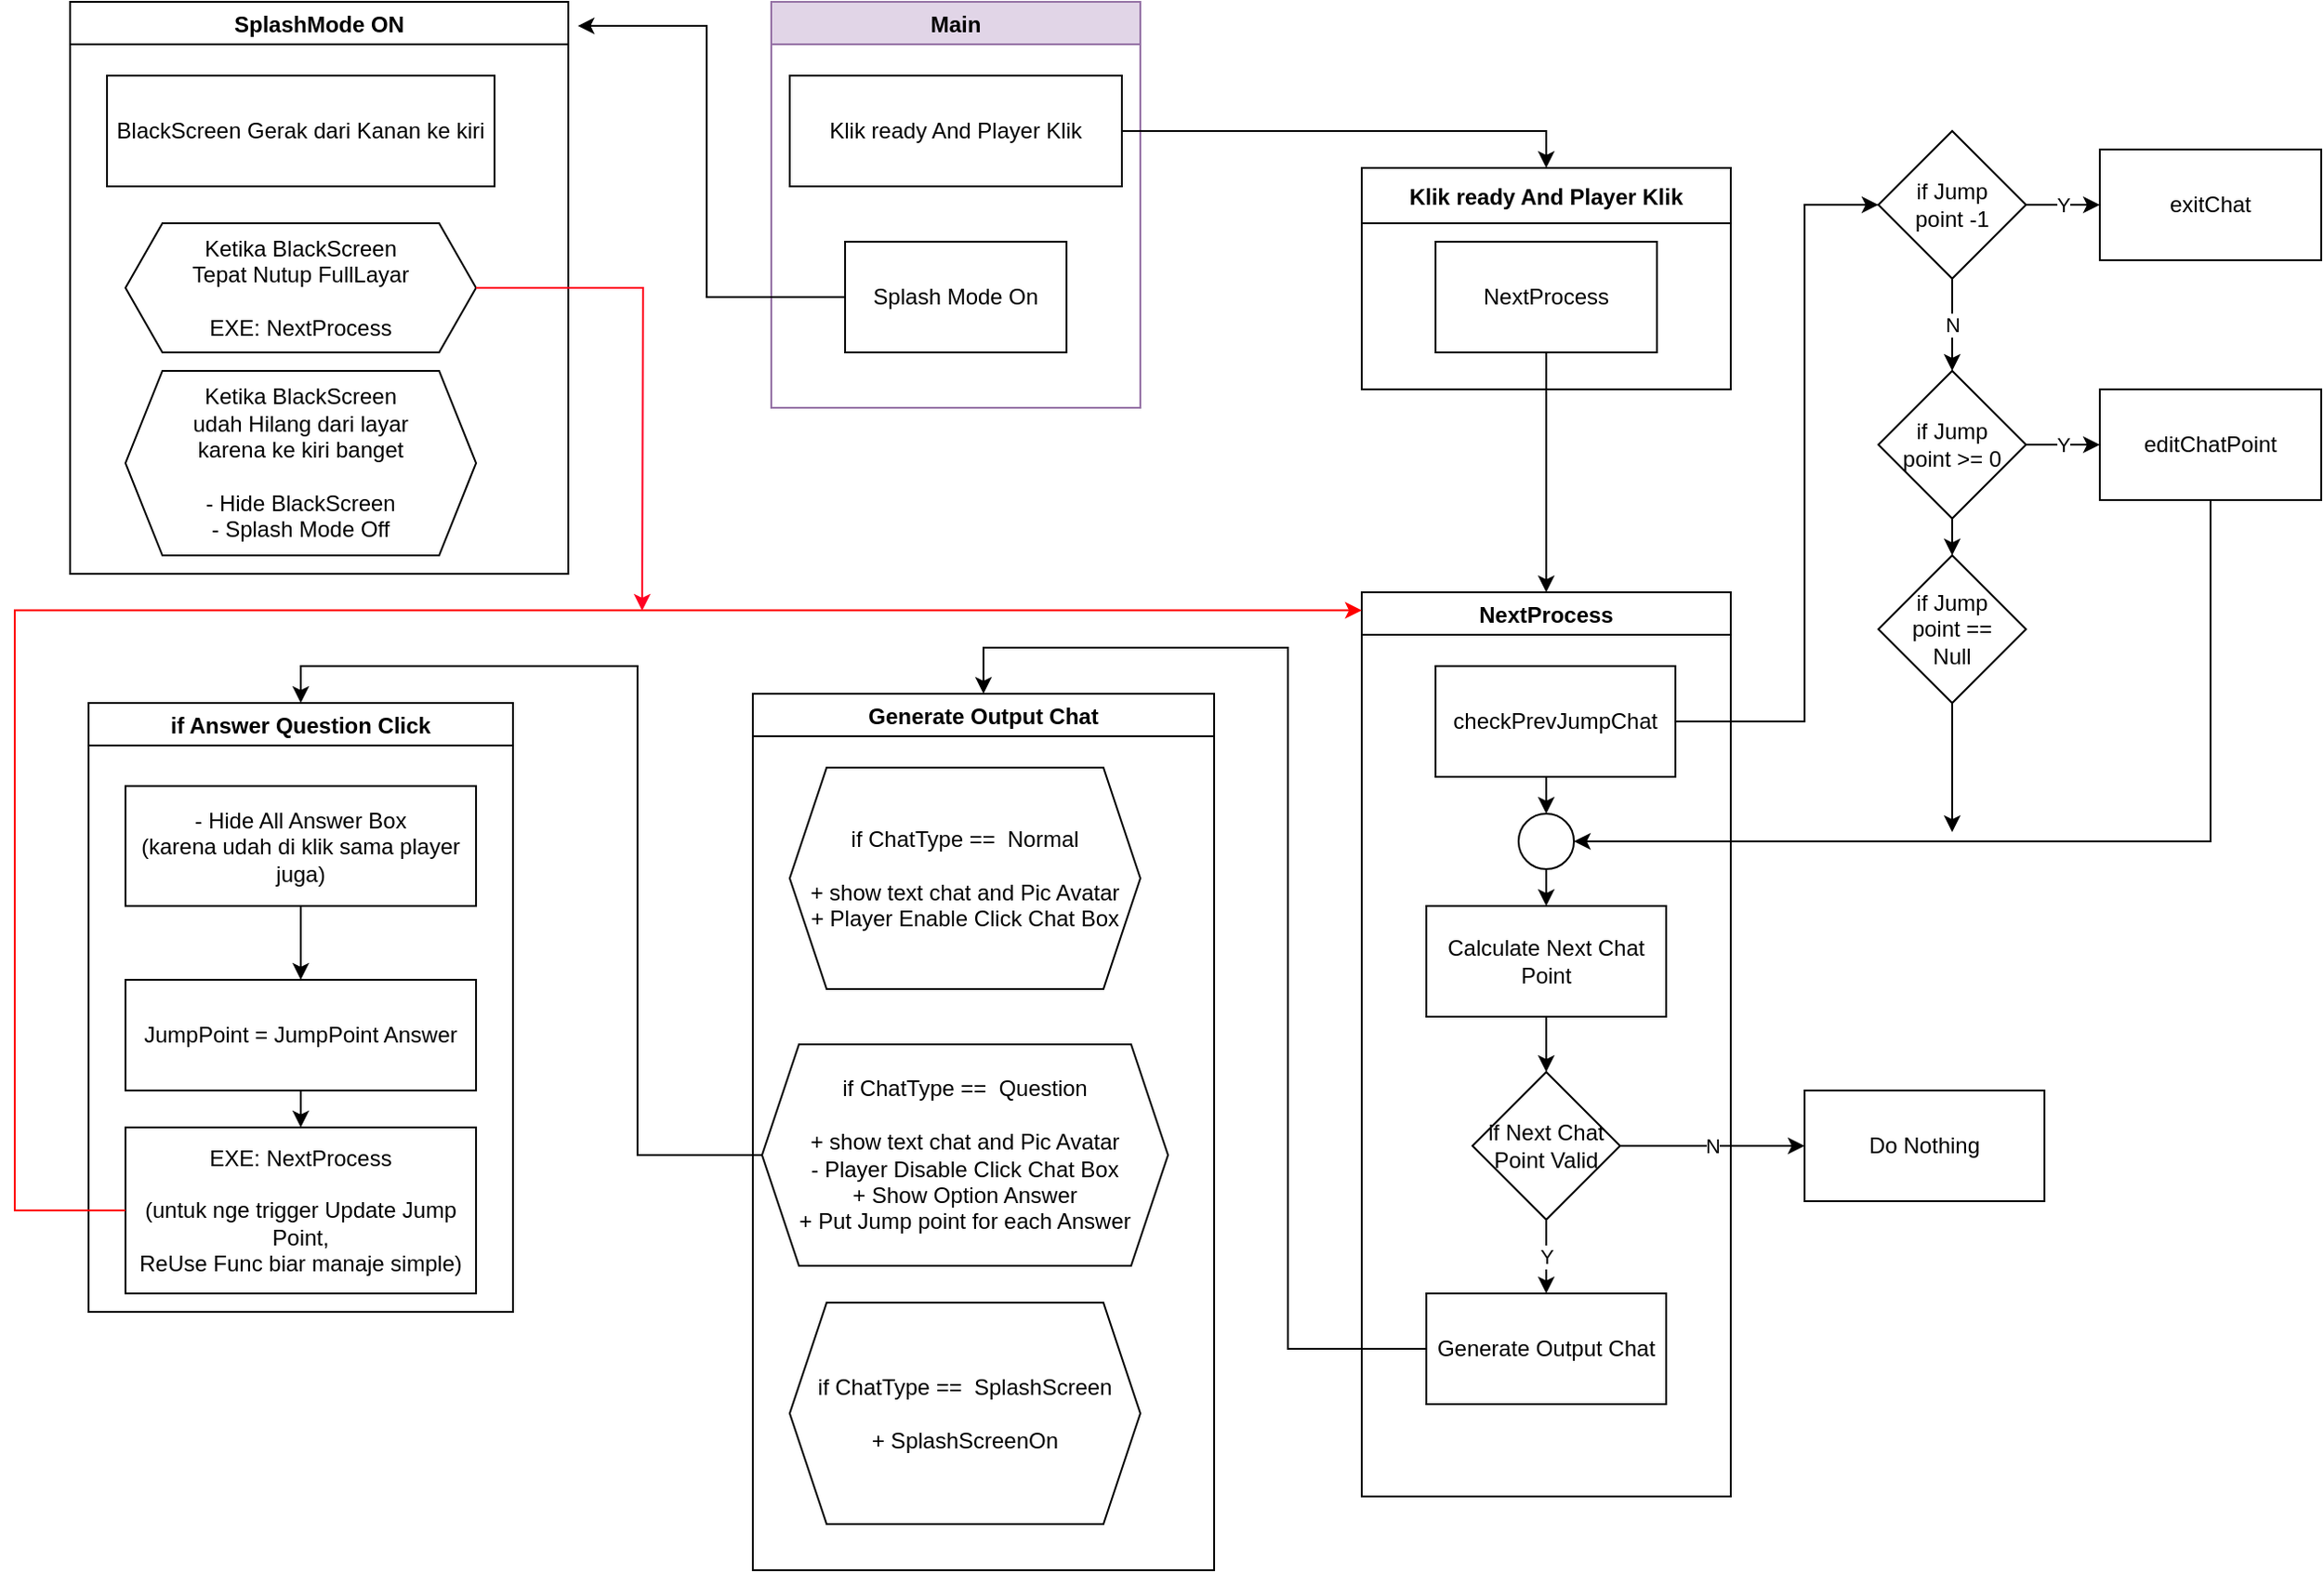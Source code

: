 <mxfile version="15.0.3" type="github">
  <diagram id="C5RBs43oDa-KdzZeNtuy" name="Page-1">
    <mxGraphModel dx="1973" dy="779" grid="1" gridSize="10" guides="1" tooltips="1" connect="1" arrows="1" fold="1" page="1" pageScale="1" pageWidth="827" pageHeight="1169" math="0" shadow="0">
      <root>
        <mxCell id="WIyWlLk6GJQsqaUBKTNV-0" />
        <mxCell id="WIyWlLk6GJQsqaUBKTNV-1" parent="WIyWlLk6GJQsqaUBKTNV-0" />
        <mxCell id="CT8sEvGk3rI5cgj4gR0R-0" value="Main" style="swimlane;fillColor=#e1d5e7;strokeColor=#9673a6;" vertex="1" parent="WIyWlLk6GJQsqaUBKTNV-1">
          <mxGeometry x="40" y="10" width="200" height="220" as="geometry" />
        </mxCell>
        <mxCell id="CT8sEvGk3rI5cgj4gR0R-1" value="Klik ready And Player Klik" style="rounded=0;whiteSpace=wrap;html=1;" vertex="1" parent="CT8sEvGk3rI5cgj4gR0R-0">
          <mxGeometry x="10" y="40" width="180" height="60" as="geometry" />
        </mxCell>
        <mxCell id="CT8sEvGk3rI5cgj4gR0R-2" value="Splash Mode On" style="rounded=0;whiteSpace=wrap;html=1;" vertex="1" parent="CT8sEvGk3rI5cgj4gR0R-0">
          <mxGeometry x="40" y="130" width="120" height="60" as="geometry" />
        </mxCell>
        <mxCell id="CT8sEvGk3rI5cgj4gR0R-3" value="&#xa;Klik ready And Player Klik&#xa;" style="swimlane;startSize=30;" vertex="1" parent="WIyWlLk6GJQsqaUBKTNV-1">
          <mxGeometry x="360" y="100" width="200" height="120" as="geometry" />
        </mxCell>
        <mxCell id="CT8sEvGk3rI5cgj4gR0R-6" value="&lt;div&gt;NextProcess&lt;/div&gt;" style="rounded=0;whiteSpace=wrap;html=1;" vertex="1" parent="CT8sEvGk3rI5cgj4gR0R-3">
          <mxGeometry x="40" y="40" width="120" height="60" as="geometry" />
        </mxCell>
        <mxCell id="CT8sEvGk3rI5cgj4gR0R-4" style="edgeStyle=orthogonalEdgeStyle;rounded=0;orthogonalLoop=1;jettySize=auto;html=1;exitX=1;exitY=0.5;exitDx=0;exitDy=0;entryX=0.5;entryY=0;entryDx=0;entryDy=0;" edge="1" parent="WIyWlLk6GJQsqaUBKTNV-1" source="CT8sEvGk3rI5cgj4gR0R-1" target="CT8sEvGk3rI5cgj4gR0R-3">
          <mxGeometry relative="1" as="geometry" />
        </mxCell>
        <mxCell id="CT8sEvGk3rI5cgj4gR0R-7" value="NextProcess" style="swimlane;" vertex="1" parent="WIyWlLk6GJQsqaUBKTNV-1">
          <mxGeometry x="360" y="330" width="200" height="490" as="geometry" />
        </mxCell>
        <mxCell id="CT8sEvGk3rI5cgj4gR0R-19" style="edgeStyle=orthogonalEdgeStyle;rounded=0;orthogonalLoop=1;jettySize=auto;html=1;exitX=0.5;exitY=1;exitDx=0;exitDy=0;entryX=0.5;entryY=0;entryDx=0;entryDy=0;" edge="1" parent="CT8sEvGk3rI5cgj4gR0R-7" source="CT8sEvGk3rI5cgj4gR0R-8" target="CT8sEvGk3rI5cgj4gR0R-18">
          <mxGeometry relative="1" as="geometry" />
        </mxCell>
        <mxCell id="CT8sEvGk3rI5cgj4gR0R-8" value="checkPrevJumpChat" style="rounded=0;whiteSpace=wrap;html=1;" vertex="1" parent="CT8sEvGk3rI5cgj4gR0R-7">
          <mxGeometry x="40" y="40" width="130" height="60" as="geometry" />
        </mxCell>
        <mxCell id="CT8sEvGk3rI5cgj4gR0R-30" style="edgeStyle=orthogonalEdgeStyle;rounded=0;orthogonalLoop=1;jettySize=auto;html=1;exitX=0.5;exitY=1;exitDx=0;exitDy=0;entryX=0.5;entryY=0;entryDx=0;entryDy=0;" edge="1" parent="CT8sEvGk3rI5cgj4gR0R-7" source="CT8sEvGk3rI5cgj4gR0R-18" target="CT8sEvGk3rI5cgj4gR0R-29">
          <mxGeometry relative="1" as="geometry" />
        </mxCell>
        <mxCell id="CT8sEvGk3rI5cgj4gR0R-18" value="" style="ellipse;whiteSpace=wrap;html=1;aspect=fixed;" vertex="1" parent="CT8sEvGk3rI5cgj4gR0R-7">
          <mxGeometry x="85" y="120" width="30" height="30" as="geometry" />
        </mxCell>
        <mxCell id="CT8sEvGk3rI5cgj4gR0R-32" style="edgeStyle=orthogonalEdgeStyle;rounded=0;orthogonalLoop=1;jettySize=auto;html=1;exitX=0.5;exitY=1;exitDx=0;exitDy=0;entryX=0.5;entryY=0;entryDx=0;entryDy=0;" edge="1" parent="CT8sEvGk3rI5cgj4gR0R-7" source="CT8sEvGk3rI5cgj4gR0R-29" target="CT8sEvGk3rI5cgj4gR0R-31">
          <mxGeometry relative="1" as="geometry" />
        </mxCell>
        <mxCell id="CT8sEvGk3rI5cgj4gR0R-29" value="Calculate Next Chat Point" style="rounded=0;whiteSpace=wrap;html=1;" vertex="1" parent="CT8sEvGk3rI5cgj4gR0R-7">
          <mxGeometry x="35" y="170" width="130" height="60" as="geometry" />
        </mxCell>
        <mxCell id="CT8sEvGk3rI5cgj4gR0R-35" value="Y" style="edgeStyle=orthogonalEdgeStyle;rounded=0;orthogonalLoop=1;jettySize=auto;html=1;exitX=0.5;exitY=1;exitDx=0;exitDy=0;entryX=0.5;entryY=0;entryDx=0;entryDy=0;" edge="1" parent="CT8sEvGk3rI5cgj4gR0R-7" source="CT8sEvGk3rI5cgj4gR0R-31" target="CT8sEvGk3rI5cgj4gR0R-34">
          <mxGeometry relative="1" as="geometry" />
        </mxCell>
        <mxCell id="CT8sEvGk3rI5cgj4gR0R-31" value="if Next Chat Point Valid" style="rhombus;whiteSpace=wrap;html=1;" vertex="1" parent="CT8sEvGk3rI5cgj4gR0R-7">
          <mxGeometry x="60" y="260" width="80" height="80" as="geometry" />
        </mxCell>
        <mxCell id="CT8sEvGk3rI5cgj4gR0R-34" value="Generate Output Chat" style="rounded=0;whiteSpace=wrap;html=1;" vertex="1" parent="CT8sEvGk3rI5cgj4gR0R-7">
          <mxGeometry x="35" y="380" width="130" height="60" as="geometry" />
        </mxCell>
        <mxCell id="CT8sEvGk3rI5cgj4gR0R-10" style="edgeStyle=orthogonalEdgeStyle;rounded=0;orthogonalLoop=1;jettySize=auto;html=1;exitX=0.5;exitY=1;exitDx=0;exitDy=0;" edge="1" parent="WIyWlLk6GJQsqaUBKTNV-1" source="CT8sEvGk3rI5cgj4gR0R-6" target="CT8sEvGk3rI5cgj4gR0R-7">
          <mxGeometry relative="1" as="geometry" />
        </mxCell>
        <mxCell id="CT8sEvGk3rI5cgj4gR0R-14" value="Y" style="edgeStyle=orthogonalEdgeStyle;rounded=0;orthogonalLoop=1;jettySize=auto;html=1;exitX=1;exitY=0.5;exitDx=0;exitDy=0;entryX=0;entryY=0.5;entryDx=0;entryDy=0;" edge="1" parent="WIyWlLk6GJQsqaUBKTNV-1" source="CT8sEvGk3rI5cgj4gR0R-11" target="CT8sEvGk3rI5cgj4gR0R-12">
          <mxGeometry relative="1" as="geometry" />
        </mxCell>
        <mxCell id="CT8sEvGk3rI5cgj4gR0R-17" value="N" style="edgeStyle=orthogonalEdgeStyle;rounded=0;orthogonalLoop=1;jettySize=auto;html=1;exitX=0.5;exitY=1;exitDx=0;exitDy=0;entryX=0.5;entryY=0;entryDx=0;entryDy=0;" edge="1" parent="WIyWlLk6GJQsqaUBKTNV-1" source="CT8sEvGk3rI5cgj4gR0R-11" target="CT8sEvGk3rI5cgj4gR0R-15">
          <mxGeometry relative="1" as="geometry" />
        </mxCell>
        <mxCell id="CT8sEvGk3rI5cgj4gR0R-11" value="&lt;div&gt;if Jump &lt;br&gt;&lt;/div&gt;&lt;div&gt;point -1&lt;/div&gt;" style="rhombus;whiteSpace=wrap;html=1;" vertex="1" parent="WIyWlLk6GJQsqaUBKTNV-1">
          <mxGeometry x="640" y="80" width="80" height="80" as="geometry" />
        </mxCell>
        <mxCell id="CT8sEvGk3rI5cgj4gR0R-12" value="exitChat" style="rounded=0;whiteSpace=wrap;html=1;" vertex="1" parent="WIyWlLk6GJQsqaUBKTNV-1">
          <mxGeometry x="760" y="90" width="120" height="60" as="geometry" />
        </mxCell>
        <mxCell id="CT8sEvGk3rI5cgj4gR0R-13" style="edgeStyle=orthogonalEdgeStyle;rounded=0;orthogonalLoop=1;jettySize=auto;html=1;exitX=1;exitY=0.5;exitDx=0;exitDy=0;entryX=0;entryY=0.5;entryDx=0;entryDy=0;" edge="1" parent="WIyWlLk6GJQsqaUBKTNV-1" source="CT8sEvGk3rI5cgj4gR0R-8" target="CT8sEvGk3rI5cgj4gR0R-11">
          <mxGeometry relative="1" as="geometry">
            <Array as="points">
              <mxPoint x="600" y="400" />
              <mxPoint x="600" y="120" />
            </Array>
          </mxGeometry>
        </mxCell>
        <mxCell id="CT8sEvGk3rI5cgj4gR0R-21" value="Y" style="edgeStyle=orthogonalEdgeStyle;rounded=0;orthogonalLoop=1;jettySize=auto;html=1;exitX=1;exitY=0.5;exitDx=0;exitDy=0;entryX=0;entryY=0.5;entryDx=0;entryDy=0;" edge="1" parent="WIyWlLk6GJQsqaUBKTNV-1" source="CT8sEvGk3rI5cgj4gR0R-15" target="CT8sEvGk3rI5cgj4gR0R-20">
          <mxGeometry relative="1" as="geometry" />
        </mxCell>
        <mxCell id="CT8sEvGk3rI5cgj4gR0R-23" style="edgeStyle=orthogonalEdgeStyle;rounded=0;orthogonalLoop=1;jettySize=auto;html=1;exitX=0.5;exitY=1;exitDx=0;exitDy=0;entryX=0.5;entryY=0;entryDx=0;entryDy=0;" edge="1" parent="WIyWlLk6GJQsqaUBKTNV-1" source="CT8sEvGk3rI5cgj4gR0R-15" target="CT8sEvGk3rI5cgj4gR0R-22">
          <mxGeometry relative="1" as="geometry" />
        </mxCell>
        <mxCell id="CT8sEvGk3rI5cgj4gR0R-15" value="&lt;div&gt;if Jump &lt;br&gt;&lt;/div&gt;&lt;div&gt;point &amp;gt;= 0 &lt;br&gt;&lt;/div&gt;" style="rhombus;whiteSpace=wrap;html=1;" vertex="1" parent="WIyWlLk6GJQsqaUBKTNV-1">
          <mxGeometry x="640" y="210" width="80" height="80" as="geometry" />
        </mxCell>
        <mxCell id="CT8sEvGk3rI5cgj4gR0R-27" style="edgeStyle=orthogonalEdgeStyle;rounded=0;orthogonalLoop=1;jettySize=auto;html=1;exitX=0.5;exitY=1;exitDx=0;exitDy=0;entryX=1;entryY=0.5;entryDx=0;entryDy=0;" edge="1" parent="WIyWlLk6GJQsqaUBKTNV-1" source="CT8sEvGk3rI5cgj4gR0R-20" target="CT8sEvGk3rI5cgj4gR0R-18">
          <mxGeometry relative="1" as="geometry" />
        </mxCell>
        <mxCell id="CT8sEvGk3rI5cgj4gR0R-20" value="editChatPoint" style="rounded=0;whiteSpace=wrap;html=1;" vertex="1" parent="WIyWlLk6GJQsqaUBKTNV-1">
          <mxGeometry x="760" y="220" width="120" height="60" as="geometry" />
        </mxCell>
        <mxCell id="CT8sEvGk3rI5cgj4gR0R-28" style="edgeStyle=orthogonalEdgeStyle;rounded=0;orthogonalLoop=1;jettySize=auto;html=1;exitX=0.5;exitY=1;exitDx=0;exitDy=0;" edge="1" parent="WIyWlLk6GJQsqaUBKTNV-1" source="CT8sEvGk3rI5cgj4gR0R-22">
          <mxGeometry relative="1" as="geometry">
            <mxPoint x="680" y="460" as="targetPoint" />
          </mxGeometry>
        </mxCell>
        <mxCell id="CT8sEvGk3rI5cgj4gR0R-22" value="&lt;div&gt;if Jump &lt;br&gt;&lt;/div&gt;&lt;div&gt;point == &lt;br&gt;&lt;/div&gt;&lt;div&gt;Null &lt;br&gt;&lt;/div&gt;" style="rhombus;whiteSpace=wrap;html=1;" vertex="1" parent="WIyWlLk6GJQsqaUBKTNV-1">
          <mxGeometry x="640" y="310" width="80" height="80" as="geometry" />
        </mxCell>
        <mxCell id="CT8sEvGk3rI5cgj4gR0R-36" value="Do Nothing" style="rounded=0;whiteSpace=wrap;html=1;" vertex="1" parent="WIyWlLk6GJQsqaUBKTNV-1">
          <mxGeometry x="600" y="600" width="130" height="60" as="geometry" />
        </mxCell>
        <mxCell id="CT8sEvGk3rI5cgj4gR0R-37" value="&lt;div&gt;N&lt;/div&gt;" style="edgeStyle=orthogonalEdgeStyle;rounded=0;orthogonalLoop=1;jettySize=auto;html=1;exitX=1;exitY=0.5;exitDx=0;exitDy=0;entryX=0;entryY=0.5;entryDx=0;entryDy=0;" edge="1" parent="WIyWlLk6GJQsqaUBKTNV-1" source="CT8sEvGk3rI5cgj4gR0R-31" target="CT8sEvGk3rI5cgj4gR0R-36">
          <mxGeometry relative="1" as="geometry" />
        </mxCell>
        <mxCell id="CT8sEvGk3rI5cgj4gR0R-38" value="Generate Output Chat" style="swimlane;" vertex="1" parent="WIyWlLk6GJQsqaUBKTNV-1">
          <mxGeometry x="30" y="385" width="250" height="475" as="geometry" />
        </mxCell>
        <mxCell id="CT8sEvGk3rI5cgj4gR0R-40" value="if ChatType ==&amp;nbsp; Normal&lt;br&gt;&lt;br&gt;&lt;div&gt;+ show text chat and Pic Avatar&lt;/div&gt;&lt;div&gt;+ Player Enable Click Chat Box&lt;br&gt;&lt;/div&gt;" style="shape=hexagon;perimeter=hexagonPerimeter2;whiteSpace=wrap;html=1;fixedSize=1;" vertex="1" parent="CT8sEvGk3rI5cgj4gR0R-38">
          <mxGeometry x="20" y="40" width="190" height="120" as="geometry" />
        </mxCell>
        <mxCell id="CT8sEvGk3rI5cgj4gR0R-41" value="if ChatType ==&amp;nbsp; Question&lt;br&gt;&lt;br&gt;&lt;div&gt;+ show text chat and Pic Avatar&lt;/div&gt;&lt;div&gt;- Player Disable Click Chat Box&lt;/div&gt;&lt;div&gt;+ Show Option Answer&lt;br&gt;+ Put Jump point for each Answer&lt;br&gt;&lt;/div&gt;" style="shape=hexagon;perimeter=hexagonPerimeter2;whiteSpace=wrap;html=1;fixedSize=1;" vertex="1" parent="CT8sEvGk3rI5cgj4gR0R-38">
          <mxGeometry x="5" y="190" width="220" height="120" as="geometry" />
        </mxCell>
        <mxCell id="CT8sEvGk3rI5cgj4gR0R-51" value="if ChatType ==&amp;nbsp; SplashScreen&lt;br&gt;&lt;br&gt;&lt;div&gt;+ SplashScreenOn&lt;/div&gt;" style="shape=hexagon;perimeter=hexagonPerimeter2;whiteSpace=wrap;html=1;fixedSize=1;" vertex="1" parent="CT8sEvGk3rI5cgj4gR0R-38">
          <mxGeometry x="20" y="330" width="190" height="120" as="geometry" />
        </mxCell>
        <mxCell id="CT8sEvGk3rI5cgj4gR0R-39" style="edgeStyle=orthogonalEdgeStyle;rounded=0;orthogonalLoop=1;jettySize=auto;html=1;exitX=0;exitY=0.5;exitDx=0;exitDy=0;entryX=0.5;entryY=0;entryDx=0;entryDy=0;" edge="1" parent="WIyWlLk6GJQsqaUBKTNV-1" source="CT8sEvGk3rI5cgj4gR0R-34" target="CT8sEvGk3rI5cgj4gR0R-38">
          <mxGeometry relative="1" as="geometry">
            <Array as="points">
              <mxPoint x="320" y="740" />
              <mxPoint x="320" y="360" />
              <mxPoint x="155" y="360" />
            </Array>
          </mxGeometry>
        </mxCell>
        <mxCell id="CT8sEvGk3rI5cgj4gR0R-42" value="if Answer Question Click" style="swimlane;" vertex="1" parent="WIyWlLk6GJQsqaUBKTNV-1">
          <mxGeometry x="-330" y="390" width="230" height="330" as="geometry" />
        </mxCell>
        <mxCell id="CT8sEvGk3rI5cgj4gR0R-49" style="edgeStyle=orthogonalEdgeStyle;rounded=0;orthogonalLoop=1;jettySize=auto;html=1;exitX=0.5;exitY=1;exitDx=0;exitDy=0;entryX=0.5;entryY=0;entryDx=0;entryDy=0;" edge="1" parent="CT8sEvGk3rI5cgj4gR0R-42" source="CT8sEvGk3rI5cgj4gR0R-44" target="CT8sEvGk3rI5cgj4gR0R-48">
          <mxGeometry relative="1" as="geometry" />
        </mxCell>
        <mxCell id="CT8sEvGk3rI5cgj4gR0R-44" value="JumpPoint = JumpPoint Answer" style="rounded=0;whiteSpace=wrap;html=1;" vertex="1" parent="CT8sEvGk3rI5cgj4gR0R-42">
          <mxGeometry x="20" y="150" width="190" height="60" as="geometry" />
        </mxCell>
        <mxCell id="CT8sEvGk3rI5cgj4gR0R-47" style="edgeStyle=orthogonalEdgeStyle;rounded=0;orthogonalLoop=1;jettySize=auto;html=1;exitX=0.5;exitY=1;exitDx=0;exitDy=0;entryX=0.5;entryY=0;entryDx=0;entryDy=0;" edge="1" parent="CT8sEvGk3rI5cgj4gR0R-42" source="CT8sEvGk3rI5cgj4gR0R-46" target="CT8sEvGk3rI5cgj4gR0R-44">
          <mxGeometry relative="1" as="geometry" />
        </mxCell>
        <mxCell id="CT8sEvGk3rI5cgj4gR0R-46" value="- Hide All Answer Box&lt;br&gt;(karena udah di klik sama player juga)" style="rounded=0;whiteSpace=wrap;html=1;" vertex="1" parent="CT8sEvGk3rI5cgj4gR0R-42">
          <mxGeometry x="20" y="45" width="190" height="65" as="geometry" />
        </mxCell>
        <mxCell id="CT8sEvGk3rI5cgj4gR0R-48" value="&lt;div&gt;EXE: NextProcess&lt;br&gt;&lt;br&gt;(untuk nge trigger Update Jump Point,&lt;br&gt;ReUse Func biar manaje simple)&lt;/div&gt;" style="rounded=0;whiteSpace=wrap;html=1;" vertex="1" parent="CT8sEvGk3rI5cgj4gR0R-42">
          <mxGeometry x="20" y="230" width="190" height="90" as="geometry" />
        </mxCell>
        <mxCell id="CT8sEvGk3rI5cgj4gR0R-45" style="edgeStyle=orthogonalEdgeStyle;rounded=0;orthogonalLoop=1;jettySize=auto;html=1;exitX=0;exitY=0.5;exitDx=0;exitDy=0;entryX=0.5;entryY=0;entryDx=0;entryDy=0;" edge="1" parent="WIyWlLk6GJQsqaUBKTNV-1" source="CT8sEvGk3rI5cgj4gR0R-41" target="CT8sEvGk3rI5cgj4gR0R-42">
          <mxGeometry relative="1" as="geometry" />
        </mxCell>
        <mxCell id="CT8sEvGk3rI5cgj4gR0R-50" style="edgeStyle=orthogonalEdgeStyle;rounded=0;orthogonalLoop=1;jettySize=auto;html=1;exitX=0;exitY=0.5;exitDx=0;exitDy=0;entryX=0;entryY=0.02;entryDx=0;entryDy=0;entryPerimeter=0;strokeColor=#FF0000;" edge="1" parent="WIyWlLk6GJQsqaUBKTNV-1" source="CT8sEvGk3rI5cgj4gR0R-48" target="CT8sEvGk3rI5cgj4gR0R-7">
          <mxGeometry relative="1" as="geometry">
            <Array as="points">
              <mxPoint x="-370" y="665" />
              <mxPoint x="-370" y="340" />
            </Array>
          </mxGeometry>
        </mxCell>
        <mxCell id="CT8sEvGk3rI5cgj4gR0R-53" value="SplashMode ON" style="swimlane;" vertex="1" parent="WIyWlLk6GJQsqaUBKTNV-1">
          <mxGeometry x="-340" y="10" width="270" height="310" as="geometry" />
        </mxCell>
        <mxCell id="CT8sEvGk3rI5cgj4gR0R-55" value="BlackScreen Gerak dari Kanan ke kiri" style="rounded=0;whiteSpace=wrap;html=1;" vertex="1" parent="CT8sEvGk3rI5cgj4gR0R-53">
          <mxGeometry x="20" y="40" width="210" height="60" as="geometry" />
        </mxCell>
        <mxCell id="CT8sEvGk3rI5cgj4gR0R-56" value="Ketika BlackScreen &lt;br&gt;Tepat Nutup FullLayar&lt;br&gt;&lt;br&gt;EXE: NextProcess" style="shape=hexagon;perimeter=hexagonPerimeter2;whiteSpace=wrap;html=1;fixedSize=1;" vertex="1" parent="CT8sEvGk3rI5cgj4gR0R-53">
          <mxGeometry x="30" y="120" width="190" height="70" as="geometry" />
        </mxCell>
        <mxCell id="CT8sEvGk3rI5cgj4gR0R-58" value="Ketika BlackScreen &lt;br&gt;&lt;div&gt;udah Hilang dari layar &lt;br&gt;&lt;/div&gt;&lt;div&gt;karena ke kiri banget&lt;/div&gt;&lt;br&gt;- Hide BlackScreen&lt;br&gt;- Splash Mode Off" style="shape=hexagon;perimeter=hexagonPerimeter2;whiteSpace=wrap;html=1;fixedSize=1;" vertex="1" parent="CT8sEvGk3rI5cgj4gR0R-53">
          <mxGeometry x="30" y="200" width="190" height="100" as="geometry" />
        </mxCell>
        <mxCell id="CT8sEvGk3rI5cgj4gR0R-59" style="edgeStyle=orthogonalEdgeStyle;rounded=0;orthogonalLoop=1;jettySize=auto;html=1;exitX=0;exitY=0.5;exitDx=0;exitDy=0;entryX=1.019;entryY=0.042;entryDx=0;entryDy=0;entryPerimeter=0;strokeColor=#000000;" edge="1" parent="WIyWlLk6GJQsqaUBKTNV-1" source="CT8sEvGk3rI5cgj4gR0R-2" target="CT8sEvGk3rI5cgj4gR0R-53">
          <mxGeometry relative="1" as="geometry" />
        </mxCell>
        <mxCell id="CT8sEvGk3rI5cgj4gR0R-60" style="edgeStyle=orthogonalEdgeStyle;rounded=0;orthogonalLoop=1;jettySize=auto;html=1;exitX=1;exitY=0.5;exitDx=0;exitDy=0;strokeColor=#FF0022;" edge="1" parent="WIyWlLk6GJQsqaUBKTNV-1" source="CT8sEvGk3rI5cgj4gR0R-56">
          <mxGeometry relative="1" as="geometry">
            <mxPoint x="-30" y="340" as="targetPoint" />
          </mxGeometry>
        </mxCell>
      </root>
    </mxGraphModel>
  </diagram>
</mxfile>
